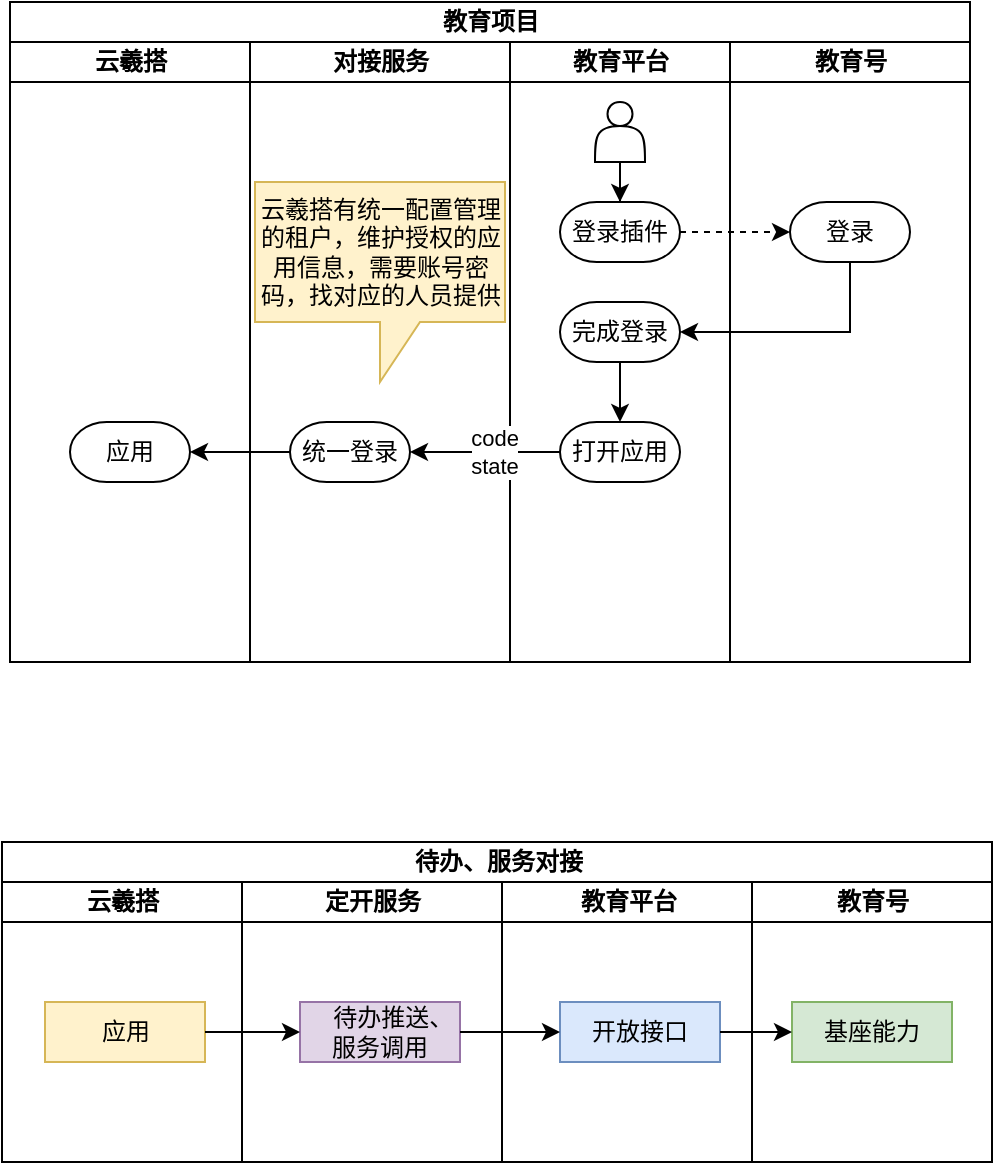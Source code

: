 <mxfile version="21.5.2" type="github">
  <diagram name="第 1 页" id="Y6c7LogfhmJSzpeoHGJV">
    <mxGraphModel dx="954" dy="562" grid="1" gridSize="10" guides="1" tooltips="1" connect="1" arrows="1" fold="1" page="1" pageScale="1" pageWidth="827" pageHeight="1169" math="0" shadow="0">
      <root>
        <mxCell id="0" />
        <mxCell id="1" parent="0" />
        <mxCell id="2pj6zwEHegQCQvlmWKqd-1" value="教育项目" style="swimlane;childLayout=stackLayout;resizeParent=1;resizeParentMax=0;startSize=20;html=1;" parent="1" vertex="1">
          <mxGeometry x="170" y="150" width="480" height="330" as="geometry" />
        </mxCell>
        <mxCell id="2pj6zwEHegQCQvlmWKqd-2" value="云羲搭" style="swimlane;startSize=20;html=1;" parent="2pj6zwEHegQCQvlmWKqd-1" vertex="1">
          <mxGeometry y="20" width="120" height="310" as="geometry" />
        </mxCell>
        <mxCell id="2pj6zwEHegQCQvlmWKqd-19" value="应用" style="strokeWidth=1;html=1;shape=mxgraph.flowchart.terminator;whiteSpace=wrap;" parent="2pj6zwEHegQCQvlmWKqd-2" vertex="1">
          <mxGeometry x="30" y="190" width="60" height="30" as="geometry" />
        </mxCell>
        <mxCell id="2pj6zwEHegQCQvlmWKqd-3" value="对接服务" style="swimlane;startSize=20;html=1;" parent="2pj6zwEHegQCQvlmWKqd-1" vertex="1">
          <mxGeometry x="120" y="20" width="130" height="310" as="geometry" />
        </mxCell>
        <mxCell id="2pj6zwEHegQCQvlmWKqd-14" value="统一登录" style="strokeWidth=1;html=1;shape=mxgraph.flowchart.terminator;whiteSpace=wrap;" parent="2pj6zwEHegQCQvlmWKqd-3" vertex="1">
          <mxGeometry x="20" y="190" width="60" height="30" as="geometry" />
        </mxCell>
        <mxCell id="2pj6zwEHegQCQvlmWKqd-31" value="云羲搭有统一配置管理的租户，维护授权的应用信息，需要账号密码，找对应的人员提供" style="shape=callout;whiteSpace=wrap;html=1;perimeter=calloutPerimeter;fillColor=#fff2cc;strokeColor=#d6b656;" parent="2pj6zwEHegQCQvlmWKqd-3" vertex="1">
          <mxGeometry x="2.5" y="70" width="125" height="100" as="geometry" />
        </mxCell>
        <mxCell id="2pj6zwEHegQCQvlmWKqd-4" value="教育平台" style="swimlane;startSize=20;html=1;" parent="2pj6zwEHegQCQvlmWKqd-1" vertex="1">
          <mxGeometry x="250" y="20" width="110" height="310" as="geometry" />
        </mxCell>
        <mxCell id="2pj6zwEHegQCQvlmWKqd-11" style="edgeStyle=orthogonalEdgeStyle;rounded=0;orthogonalLoop=1;jettySize=auto;html=1;entryX=0.5;entryY=0;entryDx=0;entryDy=0;entryPerimeter=0;" parent="2pj6zwEHegQCQvlmWKqd-4" source="2pj6zwEHegQCQvlmWKqd-7" target="2pj6zwEHegQCQvlmWKqd-8" edge="1">
          <mxGeometry relative="1" as="geometry" />
        </mxCell>
        <mxCell id="2pj6zwEHegQCQvlmWKqd-7" value="" style="shape=actor;whiteSpace=wrap;html=1;" parent="2pj6zwEHegQCQvlmWKqd-4" vertex="1">
          <mxGeometry x="42.5" y="30" width="25" height="30" as="geometry" />
        </mxCell>
        <mxCell id="2pj6zwEHegQCQvlmWKqd-8" value="登录插件" style="strokeWidth=1;html=1;shape=mxgraph.flowchart.terminator;whiteSpace=wrap;" parent="2pj6zwEHegQCQvlmWKqd-4" vertex="1">
          <mxGeometry x="25" y="80" width="60" height="30" as="geometry" />
        </mxCell>
        <mxCell id="2pj6zwEHegQCQvlmWKqd-26" style="edgeStyle=orthogonalEdgeStyle;rounded=0;orthogonalLoop=1;jettySize=auto;html=1;" parent="2pj6zwEHegQCQvlmWKqd-4" source="2pj6zwEHegQCQvlmWKqd-12" target="2pj6zwEHegQCQvlmWKqd-25" edge="1">
          <mxGeometry relative="1" as="geometry" />
        </mxCell>
        <mxCell id="2pj6zwEHegQCQvlmWKqd-12" value="完成登录" style="strokeWidth=1;html=1;shape=mxgraph.flowchart.terminator;whiteSpace=wrap;" parent="2pj6zwEHegQCQvlmWKqd-4" vertex="1">
          <mxGeometry x="25" y="130" width="60" height="30" as="geometry" />
        </mxCell>
        <mxCell id="2pj6zwEHegQCQvlmWKqd-25" value="打开应用" style="strokeWidth=1;html=1;shape=mxgraph.flowchart.terminator;whiteSpace=wrap;" parent="2pj6zwEHegQCQvlmWKqd-4" vertex="1">
          <mxGeometry x="25" y="190" width="60" height="30" as="geometry" />
        </mxCell>
        <mxCell id="2pj6zwEHegQCQvlmWKqd-6" value="教育号" style="swimlane;startSize=20;html=1;" parent="2pj6zwEHegQCQvlmWKqd-1" vertex="1">
          <mxGeometry x="360" y="20" width="120" height="310" as="geometry" />
        </mxCell>
        <mxCell id="2pj6zwEHegQCQvlmWKqd-9" value="登录" style="strokeWidth=1;html=1;shape=mxgraph.flowchart.terminator;whiteSpace=wrap;" parent="2pj6zwEHegQCQvlmWKqd-6" vertex="1">
          <mxGeometry x="30" y="80" width="60" height="30" as="geometry" />
        </mxCell>
        <mxCell id="2pj6zwEHegQCQvlmWKqd-10" style="edgeStyle=orthogonalEdgeStyle;rounded=0;orthogonalLoop=1;jettySize=auto;html=1;entryX=0;entryY=0.5;entryDx=0;entryDy=0;entryPerimeter=0;dashed=1;" parent="2pj6zwEHegQCQvlmWKqd-1" source="2pj6zwEHegQCQvlmWKqd-8" target="2pj6zwEHegQCQvlmWKqd-9" edge="1">
          <mxGeometry relative="1" as="geometry" />
        </mxCell>
        <mxCell id="2pj6zwEHegQCQvlmWKqd-13" style="edgeStyle=orthogonalEdgeStyle;rounded=0;orthogonalLoop=1;jettySize=auto;html=1;entryX=1;entryY=0.5;entryDx=0;entryDy=0;entryPerimeter=0;exitX=0.5;exitY=1;exitDx=0;exitDy=0;exitPerimeter=0;" parent="2pj6zwEHegQCQvlmWKqd-1" source="2pj6zwEHegQCQvlmWKqd-9" target="2pj6zwEHegQCQvlmWKqd-12" edge="1">
          <mxGeometry relative="1" as="geometry" />
        </mxCell>
        <mxCell id="2pj6zwEHegQCQvlmWKqd-27" style="edgeStyle=orthogonalEdgeStyle;rounded=0;orthogonalLoop=1;jettySize=auto;html=1;" parent="2pj6zwEHegQCQvlmWKqd-1" source="2pj6zwEHegQCQvlmWKqd-25" target="2pj6zwEHegQCQvlmWKqd-14" edge="1">
          <mxGeometry relative="1" as="geometry" />
        </mxCell>
        <mxCell id="2pj6zwEHegQCQvlmWKqd-29" value="code&lt;br&gt;state" style="edgeLabel;html=1;align=center;verticalAlign=middle;resizable=0;points=[];" parent="2pj6zwEHegQCQvlmWKqd-27" vertex="1" connectable="0">
          <mxGeometry x="-0.106" relative="1" as="geometry">
            <mxPoint as="offset" />
          </mxGeometry>
        </mxCell>
        <mxCell id="2pj6zwEHegQCQvlmWKqd-28" style="edgeStyle=orthogonalEdgeStyle;rounded=0;orthogonalLoop=1;jettySize=auto;html=1;" parent="2pj6zwEHegQCQvlmWKqd-1" source="2pj6zwEHegQCQvlmWKqd-14" target="2pj6zwEHegQCQvlmWKqd-19" edge="1">
          <mxGeometry relative="1" as="geometry" />
        </mxCell>
        <mxCell id="2pj6zwEHegQCQvlmWKqd-32" value="待办、服务对接" style="swimlane;childLayout=stackLayout;resizeParent=1;resizeParentMax=0;startSize=20;html=1;" parent="1" vertex="1">
          <mxGeometry x="166" y="570" width="495" height="160" as="geometry" />
        </mxCell>
        <mxCell id="2pj6zwEHegQCQvlmWKqd-33" value="云羲搭" style="swimlane;startSize=20;html=1;" parent="2pj6zwEHegQCQvlmWKqd-32" vertex="1">
          <mxGeometry y="20" width="120" height="140" as="geometry" />
        </mxCell>
        <mxCell id="OUP7yXcRTTvbj20x_K5W-2" value="应用" style="rounded=0;whiteSpace=wrap;html=1;fillColor=#fff2cc;strokeColor=#d6b656;" vertex="1" parent="2pj6zwEHegQCQvlmWKqd-33">
          <mxGeometry x="21.5" y="60" width="80" height="30" as="geometry" />
        </mxCell>
        <mxCell id="2pj6zwEHegQCQvlmWKqd-35" value="定开服务" style="swimlane;startSize=20;html=1;" parent="2pj6zwEHegQCQvlmWKqd-32" vertex="1">
          <mxGeometry x="120" y="20" width="130" height="140" as="geometry" />
        </mxCell>
        <mxCell id="OUP7yXcRTTvbj20x_K5W-3" value="&amp;nbsp; &amp;nbsp; 待办推送、&lt;br&gt;服务调用" style="rounded=0;whiteSpace=wrap;html=1;fillColor=#e1d5e7;strokeColor=#9673a6;" vertex="1" parent="2pj6zwEHegQCQvlmWKqd-35">
          <mxGeometry x="29" y="60" width="80" height="30" as="geometry" />
        </mxCell>
        <mxCell id="2pj6zwEHegQCQvlmWKqd-38" value="教育平台" style="swimlane;startSize=20;html=1;" parent="2pj6zwEHegQCQvlmWKqd-32" vertex="1">
          <mxGeometry x="250" y="20" width="125" height="140" as="geometry" />
        </mxCell>
        <mxCell id="OUP7yXcRTTvbj20x_K5W-4" value="开放接口" style="rounded=0;whiteSpace=wrap;html=1;fillColor=#dae8fc;strokeColor=#6c8ebf;" vertex="1" parent="2pj6zwEHegQCQvlmWKqd-38">
          <mxGeometry x="29" y="60" width="80" height="30" as="geometry" />
        </mxCell>
        <mxCell id="2pj6zwEHegQCQvlmWKqd-45" value="教育号" style="swimlane;startSize=20;html=1;" parent="2pj6zwEHegQCQvlmWKqd-32" vertex="1">
          <mxGeometry x="375" y="20" width="120" height="140" as="geometry" />
        </mxCell>
        <mxCell id="OUP7yXcRTTvbj20x_K5W-5" value="基座能力" style="rounded=0;whiteSpace=wrap;html=1;fillColor=#d5e8d4;strokeColor=#82b366;" vertex="1" parent="2pj6zwEHegQCQvlmWKqd-45">
          <mxGeometry x="20" y="60" width="80" height="30" as="geometry" />
        </mxCell>
        <mxCell id="OUP7yXcRTTvbj20x_K5W-6" style="edgeStyle=orthogonalEdgeStyle;rounded=0;orthogonalLoop=1;jettySize=auto;html=1;" edge="1" parent="2pj6zwEHegQCQvlmWKqd-32" source="OUP7yXcRTTvbj20x_K5W-2" target="OUP7yXcRTTvbj20x_K5W-3">
          <mxGeometry relative="1" as="geometry" />
        </mxCell>
        <mxCell id="OUP7yXcRTTvbj20x_K5W-7" style="edgeStyle=orthogonalEdgeStyle;rounded=0;orthogonalLoop=1;jettySize=auto;html=1;entryX=0;entryY=0.5;entryDx=0;entryDy=0;" edge="1" parent="2pj6zwEHegQCQvlmWKqd-32" source="OUP7yXcRTTvbj20x_K5W-3" target="OUP7yXcRTTvbj20x_K5W-4">
          <mxGeometry relative="1" as="geometry" />
        </mxCell>
        <mxCell id="OUP7yXcRTTvbj20x_K5W-8" style="edgeStyle=orthogonalEdgeStyle;rounded=0;orthogonalLoop=1;jettySize=auto;html=1;entryX=0;entryY=0.5;entryDx=0;entryDy=0;" edge="1" parent="2pj6zwEHegQCQvlmWKqd-32" source="OUP7yXcRTTvbj20x_K5W-4" target="OUP7yXcRTTvbj20x_K5W-5">
          <mxGeometry relative="1" as="geometry" />
        </mxCell>
      </root>
    </mxGraphModel>
  </diagram>
</mxfile>
